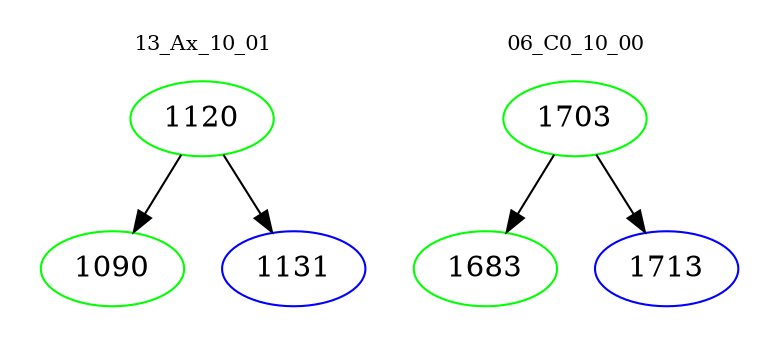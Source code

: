 digraph{
subgraph cluster_0 {
color = white
label = "13_Ax_10_01";
fontsize=10;
T0_1120 [label="1120", color="green"]
T0_1120 -> T0_1090 [color="black"]
T0_1090 [label="1090", color="green"]
T0_1120 -> T0_1131 [color="black"]
T0_1131 [label="1131", color="blue"]
}
subgraph cluster_1 {
color = white
label = "06_C0_10_00";
fontsize=10;
T1_1703 [label="1703", color="green"]
T1_1703 -> T1_1683 [color="black"]
T1_1683 [label="1683", color="green"]
T1_1703 -> T1_1713 [color="black"]
T1_1713 [label="1713", color="blue"]
}
}
